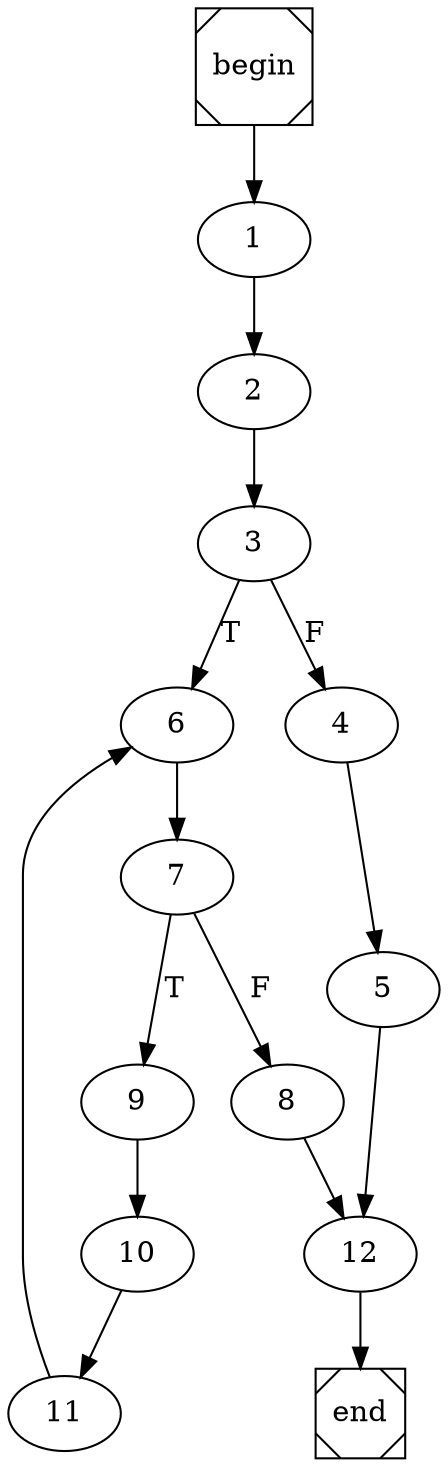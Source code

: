 digraph cfg {
	begin [shape=Msquare];
	end [shape=Msquare];
	begin -> 1;	1 -> 2;	2 -> 3;	3 -> 6[label=T];	3 -> 4[label=F];	4 -> 5;	5 -> 12;	6 -> 7;	7 -> 9[label=T];	7 -> 8[label=F];	8 -> 12;	9 -> 10;	10 -> 11;	11 -> 6;	12 -> end;}
